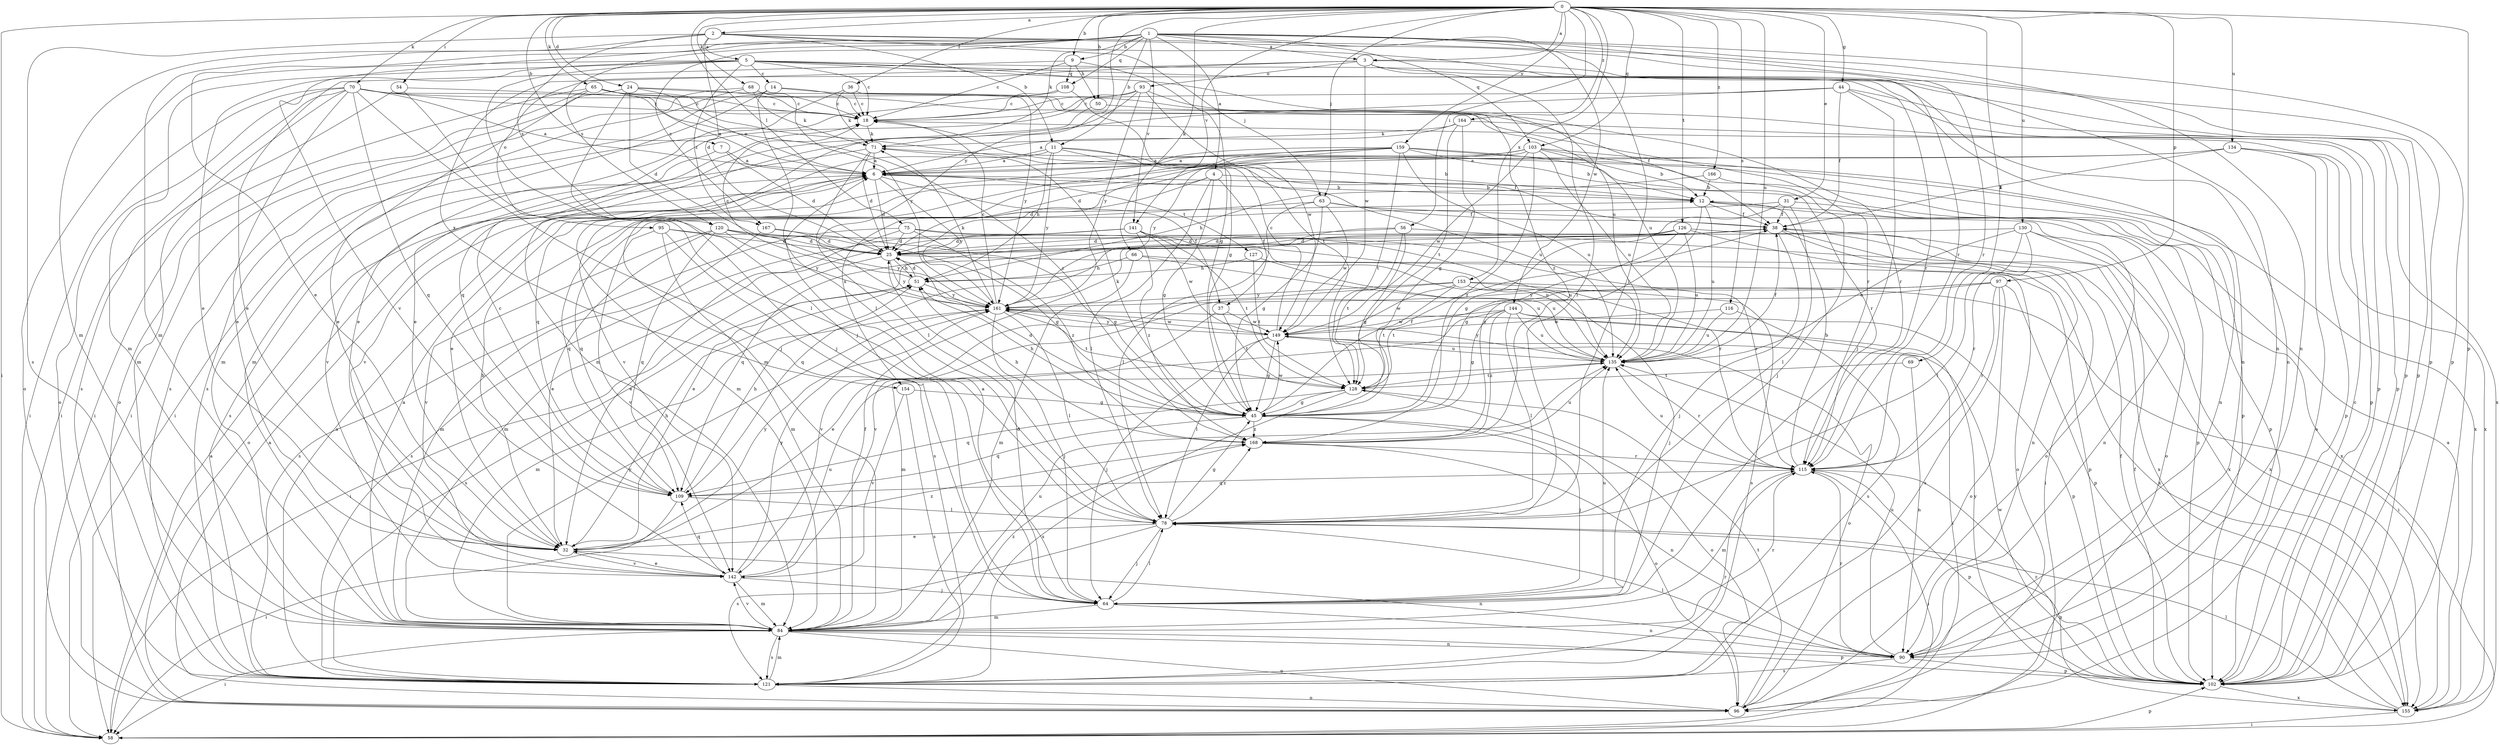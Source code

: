 strict digraph  {
0;
1;
2;
3;
4;
5;
6;
7;
9;
11;
12;
14;
18;
24;
25;
31;
32;
36;
37;
38;
44;
45;
50;
51;
54;
56;
58;
63;
64;
65;
66;
68;
69;
70;
71;
75;
78;
84;
90;
93;
95;
96;
97;
102;
103;
108;
109;
115;
116;
120;
121;
126;
127;
128;
130;
134;
135;
141;
142;
144;
149;
153;
154;
155;
159;
161;
164;
166;
167;
168;
0 -> 2  [label=a];
0 -> 3  [label=a];
0 -> 7  [label=b];
0 -> 9  [label=b];
0 -> 24  [label=d];
0 -> 31  [label=e];
0 -> 36  [label=f];
0 -> 44  [label=g];
0 -> 50  [label=h];
0 -> 54  [label=i];
0 -> 56  [label=i];
0 -> 58  [label=i];
0 -> 63  [label=j];
0 -> 65  [label=k];
0 -> 66  [label=k];
0 -> 68  [label=k];
0 -> 69  [label=k];
0 -> 70  [label=k];
0 -> 75  [label=l];
0 -> 97  [label=p];
0 -> 102  [label=p];
0 -> 103  [label=q];
0 -> 116  [label=s];
0 -> 126  [label=t];
0 -> 130  [label=u];
0 -> 134  [label=u];
0 -> 135  [label=u];
0 -> 141  [label=v];
0 -> 153  [label=x];
0 -> 159  [label=y];
0 -> 161  [label=y];
0 -> 164  [label=z];
0 -> 166  [label=z];
1 -> 3  [label=a];
1 -> 4  [label=a];
1 -> 9  [label=b];
1 -> 11  [label=b];
1 -> 32  [label=e];
1 -> 71  [label=k];
1 -> 78  [label=l];
1 -> 84  [label=m];
1 -> 90  [label=n];
1 -> 102  [label=p];
1 -> 103  [label=q];
1 -> 108  [label=q];
1 -> 115  [label=r];
1 -> 120  [label=s];
1 -> 141  [label=v];
1 -> 142  [label=v];
1 -> 144  [label=w];
1 -> 167  [label=z];
2 -> 5  [label=a];
2 -> 11  [label=b];
2 -> 25  [label=d];
2 -> 63  [label=j];
2 -> 84  [label=m];
2 -> 90  [label=n];
2 -> 102  [label=p];
2 -> 115  [label=r];
2 -> 120  [label=s];
2 -> 121  [label=s];
3 -> 78  [label=l];
3 -> 90  [label=n];
3 -> 93  [label=o];
3 -> 95  [label=o];
3 -> 102  [label=p];
3 -> 149  [label=w];
3 -> 154  [label=x];
4 -> 12  [label=b];
4 -> 25  [label=d];
4 -> 37  [label=f];
4 -> 45  [label=g];
4 -> 78  [label=l];
4 -> 154  [label=x];
5 -> 14  [label=c];
5 -> 18  [label=c];
5 -> 32  [label=e];
5 -> 64  [label=j];
5 -> 84  [label=m];
5 -> 90  [label=n];
5 -> 96  [label=o];
5 -> 102  [label=p];
5 -> 115  [label=r];
5 -> 135  [label=u];
5 -> 167  [label=z];
6 -> 12  [label=b];
6 -> 25  [label=d];
6 -> 37  [label=f];
6 -> 96  [label=o];
6 -> 127  [label=t];
6 -> 161  [label=y];
7 -> 6  [label=a];
7 -> 25  [label=d];
7 -> 121  [label=s];
9 -> 18  [label=c];
9 -> 32  [label=e];
9 -> 45  [label=g];
9 -> 50  [label=h];
9 -> 108  [label=q];
11 -> 6  [label=a];
11 -> 12  [label=b];
11 -> 38  [label=f];
11 -> 51  [label=h];
11 -> 135  [label=u];
11 -> 142  [label=v];
11 -> 161  [label=y];
12 -> 38  [label=f];
12 -> 96  [label=o];
12 -> 135  [label=u];
12 -> 155  [label=x];
12 -> 168  [label=z];
14 -> 18  [label=c];
14 -> 78  [label=l];
14 -> 84  [label=m];
14 -> 115  [label=r];
14 -> 121  [label=s];
18 -> 71  [label=k];
24 -> 6  [label=a];
24 -> 18  [label=c];
24 -> 25  [label=d];
24 -> 58  [label=i];
24 -> 64  [label=j];
24 -> 115  [label=r];
25 -> 51  [label=h];
25 -> 58  [label=i];
25 -> 102  [label=p];
25 -> 161  [label=y];
31 -> 38  [label=f];
31 -> 45  [label=g];
31 -> 78  [label=l];
31 -> 102  [label=p];
31 -> 109  [label=q];
32 -> 12  [label=b];
32 -> 51  [label=h];
32 -> 90  [label=n];
32 -> 142  [label=v];
32 -> 161  [label=y];
32 -> 168  [label=z];
36 -> 18  [label=c];
36 -> 58  [label=i];
36 -> 71  [label=k];
36 -> 161  [label=y];
37 -> 32  [label=e];
37 -> 128  [label=t];
37 -> 149  [label=w];
38 -> 25  [label=d];
38 -> 58  [label=i];
38 -> 64  [label=j];
38 -> 90  [label=n];
38 -> 109  [label=q];
44 -> 18  [label=c];
44 -> 38  [label=f];
44 -> 64  [label=j];
44 -> 84  [label=m];
44 -> 102  [label=p];
44 -> 155  [label=x];
45 -> 25  [label=d];
45 -> 38  [label=f];
45 -> 51  [label=h];
45 -> 64  [label=j];
45 -> 71  [label=k];
45 -> 96  [label=o];
45 -> 109  [label=q];
45 -> 149  [label=w];
45 -> 168  [label=z];
50 -> 38  [label=f];
50 -> 109  [label=q];
51 -> 18  [label=c];
51 -> 25  [label=d];
51 -> 121  [label=s];
51 -> 161  [label=y];
54 -> 18  [label=c];
54 -> 58  [label=i];
54 -> 78  [label=l];
56 -> 25  [label=d];
56 -> 45  [label=g];
56 -> 109  [label=q];
56 -> 128  [label=t];
56 -> 155  [label=x];
58 -> 6  [label=a];
58 -> 102  [label=p];
63 -> 38  [label=f];
63 -> 45  [label=g];
63 -> 78  [label=l];
63 -> 96  [label=o];
63 -> 109  [label=q];
63 -> 149  [label=w];
64 -> 6  [label=a];
64 -> 25  [label=d];
64 -> 78  [label=l];
64 -> 84  [label=m];
64 -> 90  [label=n];
64 -> 135  [label=u];
65 -> 6  [label=a];
65 -> 18  [label=c];
65 -> 32  [label=e];
65 -> 45  [label=g];
65 -> 58  [label=i];
65 -> 96  [label=o];
65 -> 135  [label=u];
66 -> 51  [label=h];
66 -> 84  [label=m];
66 -> 135  [label=u];
66 -> 155  [label=x];
68 -> 18  [label=c];
68 -> 71  [label=k];
68 -> 84  [label=m];
68 -> 121  [label=s];
68 -> 161  [label=y];
69 -> 90  [label=n];
69 -> 128  [label=t];
70 -> 6  [label=a];
70 -> 18  [label=c];
70 -> 32  [label=e];
70 -> 58  [label=i];
70 -> 64  [label=j];
70 -> 84  [label=m];
70 -> 96  [label=o];
70 -> 102  [label=p];
70 -> 109  [label=q];
70 -> 121  [label=s];
70 -> 168  [label=z];
71 -> 6  [label=a];
71 -> 25  [label=d];
71 -> 78  [label=l];
71 -> 102  [label=p];
71 -> 142  [label=v];
75 -> 25  [label=d];
75 -> 32  [label=e];
75 -> 115  [label=r];
75 -> 121  [label=s];
75 -> 135  [label=u];
75 -> 168  [label=z];
78 -> 32  [label=e];
78 -> 45  [label=g];
78 -> 64  [label=j];
78 -> 121  [label=s];
78 -> 155  [label=x];
78 -> 168  [label=z];
84 -> 6  [label=a];
84 -> 38  [label=f];
84 -> 58  [label=i];
84 -> 90  [label=n];
84 -> 96  [label=o];
84 -> 102  [label=p];
84 -> 115  [label=r];
84 -> 121  [label=s];
84 -> 135  [label=u];
84 -> 142  [label=v];
84 -> 161  [label=y];
84 -> 168  [label=z];
90 -> 78  [label=l];
90 -> 102  [label=p];
90 -> 115  [label=r];
90 -> 121  [label=s];
90 -> 135  [label=u];
93 -> 18  [label=c];
93 -> 32  [label=e];
93 -> 84  [label=m];
93 -> 149  [label=w];
93 -> 161  [label=y];
93 -> 168  [label=z];
95 -> 25  [label=d];
95 -> 84  [label=m];
95 -> 121  [label=s];
95 -> 142  [label=v];
95 -> 161  [label=y];
96 -> 6  [label=a];
96 -> 128  [label=t];
97 -> 96  [label=o];
97 -> 102  [label=p];
97 -> 115  [label=r];
97 -> 121  [label=s];
97 -> 128  [label=t];
97 -> 142  [label=v];
97 -> 161  [label=y];
102 -> 18  [label=c];
102 -> 38  [label=f];
102 -> 115  [label=r];
102 -> 149  [label=w];
102 -> 155  [label=x];
102 -> 161  [label=y];
103 -> 6  [label=a];
103 -> 12  [label=b];
103 -> 25  [label=d];
103 -> 64  [label=j];
103 -> 90  [label=n];
103 -> 109  [label=q];
103 -> 135  [label=u];
103 -> 149  [label=w];
103 -> 168  [label=z];
108 -> 18  [label=c];
108 -> 32  [label=e];
108 -> 128  [label=t];
109 -> 18  [label=c];
109 -> 51  [label=h];
109 -> 58  [label=i];
109 -> 78  [label=l];
115 -> 12  [label=b];
115 -> 58  [label=i];
115 -> 84  [label=m];
115 -> 102  [label=p];
115 -> 109  [label=q];
115 -> 135  [label=u];
116 -> 121  [label=s];
116 -> 135  [label=u];
116 -> 149  [label=w];
120 -> 25  [label=d];
120 -> 32  [label=e];
120 -> 45  [label=g];
120 -> 109  [label=q];
120 -> 115  [label=r];
120 -> 142  [label=v];
120 -> 161  [label=y];
121 -> 6  [label=a];
121 -> 84  [label=m];
121 -> 96  [label=o];
121 -> 115  [label=r];
126 -> 25  [label=d];
126 -> 32  [label=e];
126 -> 45  [label=g];
126 -> 96  [label=o];
126 -> 135  [label=u];
126 -> 155  [label=x];
127 -> 51  [label=h];
127 -> 128  [label=t];
127 -> 135  [label=u];
128 -> 45  [label=g];
128 -> 96  [label=o];
128 -> 109  [label=q];
128 -> 121  [label=s];
130 -> 25  [label=d];
130 -> 78  [label=l];
130 -> 90  [label=n];
130 -> 115  [label=r];
130 -> 135  [label=u];
130 -> 155  [label=x];
134 -> 6  [label=a];
134 -> 38  [label=f];
134 -> 96  [label=o];
134 -> 102  [label=p];
134 -> 142  [label=v];
134 -> 155  [label=x];
135 -> 38  [label=f];
135 -> 115  [label=r];
135 -> 128  [label=t];
135 -> 161  [label=y];
141 -> 25  [label=d];
141 -> 84  [label=m];
141 -> 121  [label=s];
141 -> 128  [label=t];
141 -> 135  [label=u];
141 -> 149  [label=w];
141 -> 168  [label=z];
142 -> 32  [label=e];
142 -> 64  [label=j];
142 -> 84  [label=m];
142 -> 109  [label=q];
142 -> 135  [label=u];
142 -> 161  [label=y];
144 -> 45  [label=g];
144 -> 58  [label=i];
144 -> 78  [label=l];
144 -> 84  [label=m];
144 -> 102  [label=p];
144 -> 135  [label=u];
144 -> 149  [label=w];
144 -> 168  [label=z];
149 -> 18  [label=c];
149 -> 45  [label=g];
149 -> 64  [label=j];
149 -> 78  [label=l];
149 -> 96  [label=o];
149 -> 135  [label=u];
149 -> 161  [label=y];
153 -> 58  [label=i];
153 -> 64  [label=j];
153 -> 121  [label=s];
153 -> 128  [label=t];
153 -> 142  [label=v];
153 -> 149  [label=w];
153 -> 161  [label=y];
154 -> 45  [label=g];
154 -> 121  [label=s];
154 -> 142  [label=v];
155 -> 6  [label=a];
155 -> 38  [label=f];
155 -> 58  [label=i];
155 -> 78  [label=l];
159 -> 6  [label=a];
159 -> 12  [label=b];
159 -> 32  [label=e];
159 -> 84  [label=m];
159 -> 115  [label=r];
159 -> 128  [label=t];
159 -> 135  [label=u];
159 -> 155  [label=x];
159 -> 161  [label=y];
161 -> 18  [label=c];
161 -> 64  [label=j];
161 -> 71  [label=k];
161 -> 78  [label=l];
161 -> 84  [label=m];
161 -> 128  [label=t];
161 -> 149  [label=w];
164 -> 6  [label=a];
164 -> 45  [label=g];
164 -> 71  [label=k];
164 -> 102  [label=p];
164 -> 128  [label=t];
166 -> 12  [label=b];
166 -> 51  [label=h];
166 -> 102  [label=p];
167 -> 25  [label=d];
167 -> 45  [label=g];
167 -> 84  [label=m];
168 -> 51  [label=h];
168 -> 90  [label=n];
168 -> 115  [label=r];
168 -> 135  [label=u];
}
